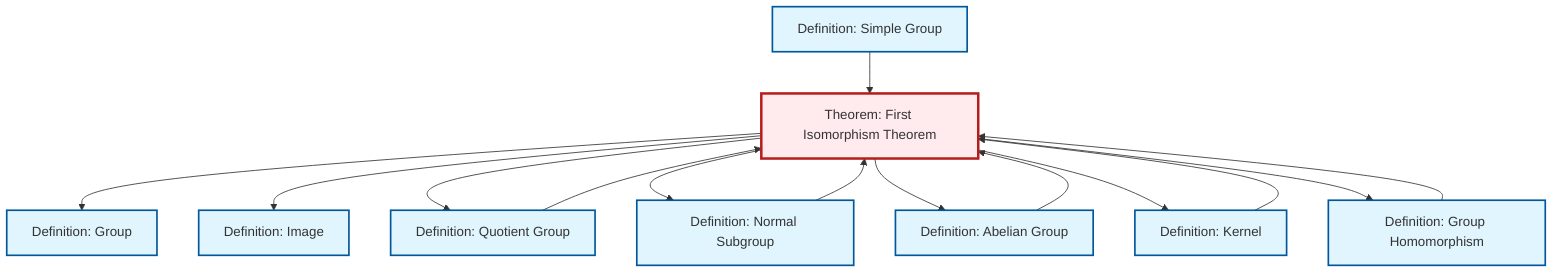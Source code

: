 graph TD
    classDef definition fill:#e1f5fe,stroke:#01579b,stroke-width:2px
    classDef theorem fill:#f3e5f5,stroke:#4a148c,stroke-width:2px
    classDef axiom fill:#fff3e0,stroke:#e65100,stroke-width:2px
    classDef example fill:#e8f5e9,stroke:#1b5e20,stroke-width:2px
    classDef current fill:#ffebee,stroke:#b71c1c,stroke-width:3px
    def-simple-group["Definition: Simple Group"]:::definition
    def-homomorphism["Definition: Group Homomorphism"]:::definition
    def-kernel["Definition: Kernel"]:::definition
    thm-first-isomorphism["Theorem: First Isomorphism Theorem"]:::theorem
    def-normal-subgroup["Definition: Normal Subgroup"]:::definition
    def-abelian-group["Definition: Abelian Group"]:::definition
    def-quotient-group["Definition: Quotient Group"]:::definition
    def-group["Definition: Group"]:::definition
    def-image["Definition: Image"]:::definition
    thm-first-isomorphism --> def-group
    def-kernel --> thm-first-isomorphism
    thm-first-isomorphism --> def-image
    def-abelian-group --> thm-first-isomorphism
    thm-first-isomorphism --> def-quotient-group
    def-normal-subgroup --> thm-first-isomorphism
    thm-first-isomorphism --> def-normal-subgroup
    def-quotient-group --> thm-first-isomorphism
    thm-first-isomorphism --> def-abelian-group
    thm-first-isomorphism --> def-kernel
    def-homomorphism --> thm-first-isomorphism
    def-simple-group --> thm-first-isomorphism
    thm-first-isomorphism --> def-homomorphism
    class thm-first-isomorphism current